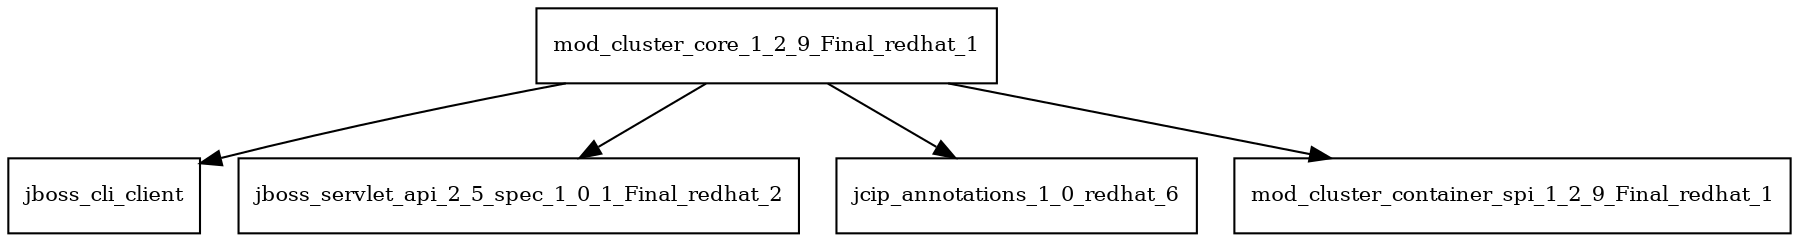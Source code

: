 digraph mod_cluster_core_1_2_9_Final_redhat_1_dependencies {
  node [shape = box, fontsize=10.0];
  mod_cluster_core_1_2_9_Final_redhat_1 -> jboss_cli_client;
  mod_cluster_core_1_2_9_Final_redhat_1 -> jboss_servlet_api_2_5_spec_1_0_1_Final_redhat_2;
  mod_cluster_core_1_2_9_Final_redhat_1 -> jcip_annotations_1_0_redhat_6;
  mod_cluster_core_1_2_9_Final_redhat_1 -> mod_cluster_container_spi_1_2_9_Final_redhat_1;
}
